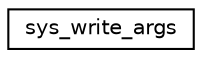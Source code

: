 digraph "Graphical Class Hierarchy"
{
 // LATEX_PDF_SIZE
  edge [fontname="Helvetica",fontsize="10",labelfontname="Helvetica",labelfontsize="10"];
  node [fontname="Helvetica",fontsize="10",shape=record];
  rankdir="LR";
  Node0 [label="sys_write_args",height=0.2,width=0.4,color="black", fillcolor="white", style="filled",URL="$structsys__write__args.html",tooltip=" "];
}
